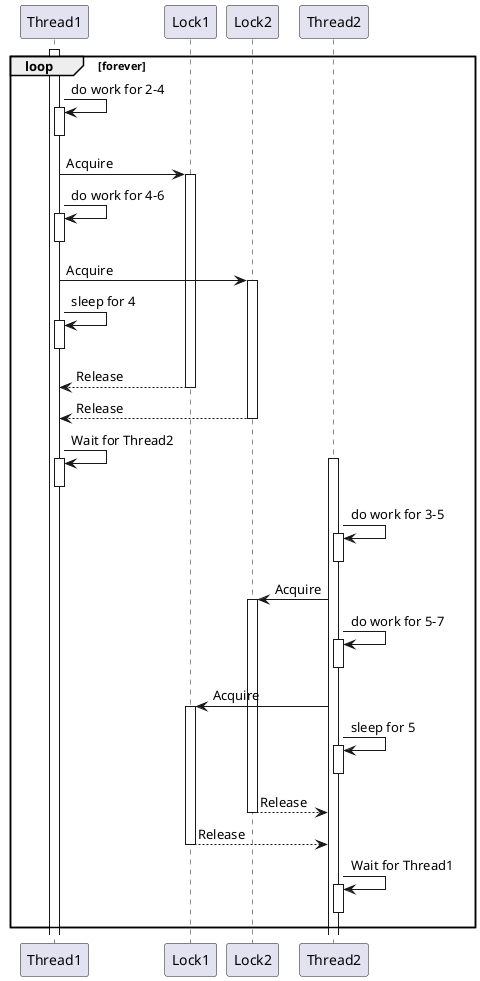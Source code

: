 @startuml

loop forever

    activate Thread1
    Thread1 -> Thread1 : do work for 2-4
    activate Thread1
    deactivate Thread1
    Thread1 -> Lock1 : Acquire
    activate Lock1
    Thread1 -> Thread1 : do work for 4-6
    activate Thread1
    deactivate Thread1
    Thread1 -> Lock2 : Acquire
    activate Lock2
    Thread1 -> Thread1 : sleep for 4
    activate Thread1
    deactivate Thread1
    Thread1 <-- Lock1 : Release
    deactivate Lock1
    Thread1 <-- Lock2 : Release
    deactivate Lock2
    Thread1 -> Thread1 : Wait for Thread2
    activate Thread1
    deactivate Thread1

    activate Thread2
    Thread2 -> Thread2 : do work for 3-5
    activate Thread2
    deactivate Thread2
    Thread2 -> Lock2 : Acquire
    activate Lock2
    Thread2 -> Thread2 : do work for 5-7
    activate Thread2
    deactivate Thread2
    Thread2 -> Lock1 : Acquire
    activate Lock1
    Thread2 -> Thread2 : sleep for 5
    activate Thread2
    deactivate Thread2
    Thread2 <-- Lock2 : Release
    deactivate Lock2
    Thread2 <-- Lock1 : Release
    deactivate Lock1
    Thread2 -> Thread2 : Wait for Thread1
    activate Thread2
    deactivate Thread2

end loop

@enduml